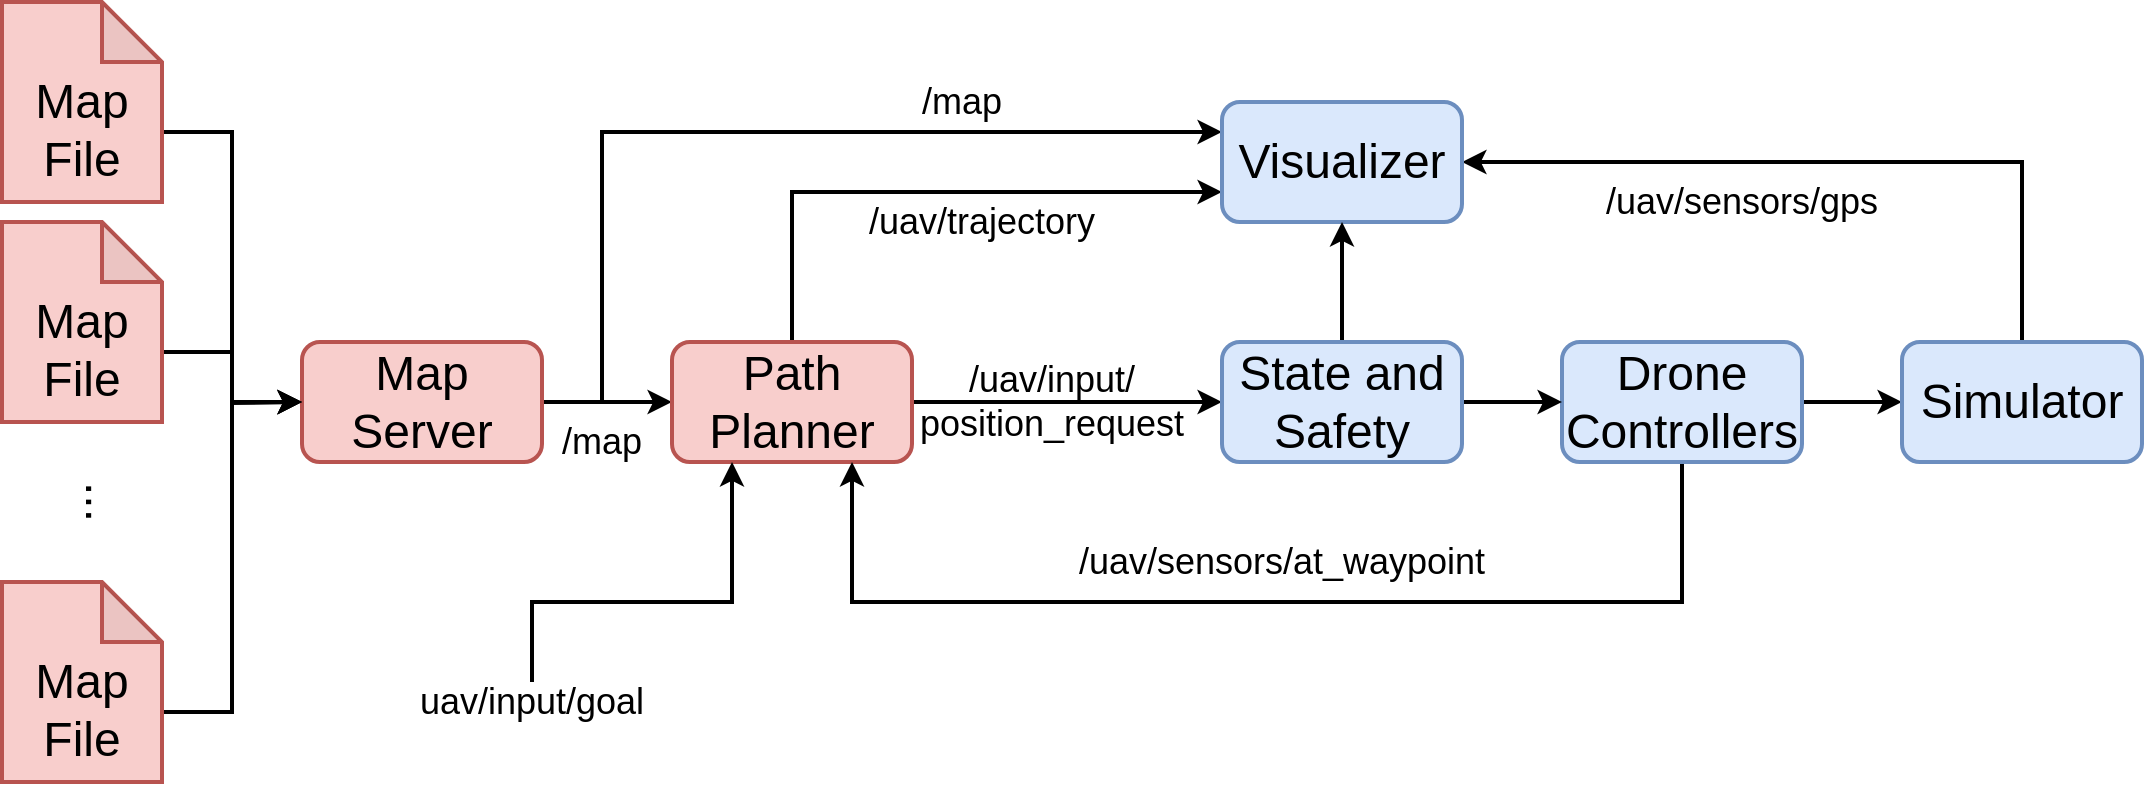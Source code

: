 <mxfile version="14.5.3" type="device"><diagram id="h9qa3DararzkyJMuSZUj" name="Page-1"><mxGraphModel dx="1186" dy="1592" grid="1" gridSize="10" guides="1" tooltips="1" connect="1" arrows="1" fold="1" page="1" pageScale="1" pageWidth="850" pageHeight="1100" math="0" shadow="0"><root><mxCell id="0"/><mxCell id="1" parent="0"/><mxCell id="ettbLvmoY_ZFB4sKWN9D-16" style="edgeStyle=orthogonalEdgeStyle;rounded=0;orthogonalLoop=1;jettySize=auto;html=1;exitX=1;exitY=0.5;exitDx=0;exitDy=0;entryX=0;entryY=0.5;entryDx=0;entryDy=0;fontSize=24;strokeWidth=2;" parent="1" source="ettbLvmoY_ZFB4sKWN9D-3" target="ettbLvmoY_ZFB4sKWN9D-4" edge="1"><mxGeometry relative="1" as="geometry"/></mxCell><mxCell id="VFugurYsYP3qyJezCKtm-12" style="edgeStyle=orthogonalEdgeStyle;rounded=0;orthogonalLoop=1;jettySize=auto;html=1;exitX=1;exitY=0.5;exitDx=0;exitDy=0;entryX=0;entryY=0.25;entryDx=0;entryDy=0;strokeWidth=2;" edge="1" parent="1" source="ettbLvmoY_ZFB4sKWN9D-3" target="ettbLvmoY_ZFB4sKWN9D-7"><mxGeometry relative="1" as="geometry"><Array as="points"><mxPoint x="330" y="670"/><mxPoint x="330" y="535"/></Array></mxGeometry></mxCell><mxCell id="ettbLvmoY_ZFB4sKWN9D-3" value="Map Server" style="rounded=1;whiteSpace=wrap;html=1;fontSize=24;strokeWidth=2;fillColor=#f8cecc;strokeColor=#b85450;" parent="1" vertex="1"><mxGeometry x="180" y="640" width="120" height="60" as="geometry"/></mxCell><mxCell id="ettbLvmoY_ZFB4sKWN9D-17" style="edgeStyle=orthogonalEdgeStyle;rounded=0;orthogonalLoop=1;jettySize=auto;html=1;exitX=1;exitY=0.5;exitDx=0;exitDy=0;entryX=0;entryY=0.5;entryDx=0;entryDy=0;fontSize=24;strokeWidth=2;" parent="1" source="ettbLvmoY_ZFB4sKWN9D-4" target="ettbLvmoY_ZFB4sKWN9D-12" edge="1"><mxGeometry relative="1" as="geometry"/></mxCell><mxCell id="VFugurYsYP3qyJezCKtm-10" style="edgeStyle=orthogonalEdgeStyle;rounded=0;orthogonalLoop=1;jettySize=auto;html=1;exitX=0.5;exitY=0;exitDx=0;exitDy=0;entryX=0;entryY=0.75;entryDx=0;entryDy=0;strokeWidth=2;" edge="1" parent="1" source="ettbLvmoY_ZFB4sKWN9D-4" target="ettbLvmoY_ZFB4sKWN9D-7"><mxGeometry relative="1" as="geometry"/></mxCell><mxCell id="ettbLvmoY_ZFB4sKWN9D-4" value="Path Planner" style="rounded=1;whiteSpace=wrap;html=1;fontSize=24;strokeWidth=2;fillColor=#f8cecc;strokeColor=#b85450;" parent="1" vertex="1"><mxGeometry x="365" y="640" width="120" height="60" as="geometry"/></mxCell><mxCell id="ettbLvmoY_ZFB4sKWN9D-19" style="edgeStyle=orthogonalEdgeStyle;rounded=0;orthogonalLoop=1;jettySize=auto;html=1;exitX=1;exitY=0.5;exitDx=0;exitDy=0;entryX=0;entryY=0.5;entryDx=0;entryDy=0;fontSize=24;strokeWidth=2;" parent="1" source="ettbLvmoY_ZFB4sKWN9D-5" target="ettbLvmoY_ZFB4sKWN9D-6" edge="1"><mxGeometry relative="1" as="geometry"/></mxCell><mxCell id="VFugurYsYP3qyJezCKtm-7" style="edgeStyle=orthogonalEdgeStyle;rounded=0;orthogonalLoop=1;jettySize=auto;html=1;exitX=0.5;exitY=1;exitDx=0;exitDy=0;entryX=0.75;entryY=1;entryDx=0;entryDy=0;strokeWidth=2;" edge="1" parent="1" source="ettbLvmoY_ZFB4sKWN9D-5" target="ettbLvmoY_ZFB4sKWN9D-4"><mxGeometry relative="1" as="geometry"><Array as="points"><mxPoint x="870" y="770"/><mxPoint x="455" y="770"/></Array></mxGeometry></mxCell><mxCell id="ettbLvmoY_ZFB4sKWN9D-5" value="Drone Controllers" style="rounded=1;whiteSpace=wrap;html=1;fontSize=24;strokeWidth=2;fillColor=#dae8fc;strokeColor=#6c8ebf;" parent="1" vertex="1"><mxGeometry x="810" y="640" width="120" height="60" as="geometry"/></mxCell><mxCell id="ettbLvmoY_ZFB4sKWN9D-20" style="edgeStyle=orthogonalEdgeStyle;rounded=0;orthogonalLoop=1;jettySize=auto;html=1;exitX=0.5;exitY=0;exitDx=0;exitDy=0;entryX=1;entryY=0.5;entryDx=0;entryDy=0;fontSize=24;strokeWidth=2;" parent="1" source="ettbLvmoY_ZFB4sKWN9D-6" target="ettbLvmoY_ZFB4sKWN9D-7" edge="1"><mxGeometry relative="1" as="geometry"/></mxCell><mxCell id="ettbLvmoY_ZFB4sKWN9D-6" value="Simulator" style="rounded=1;whiteSpace=wrap;html=1;fontSize=24;strokeWidth=2;fillColor=#dae8fc;strokeColor=#6c8ebf;" parent="1" vertex="1"><mxGeometry x="980" y="640" width="120" height="60" as="geometry"/></mxCell><mxCell id="ettbLvmoY_ZFB4sKWN9D-7" value="Visualizer" style="rounded=1;whiteSpace=wrap;html=1;fontSize=24;strokeWidth=2;fillColor=#dae8fc;strokeColor=#6c8ebf;" parent="1" vertex="1"><mxGeometry x="640" y="520" width="120" height="60" as="geometry"/></mxCell><mxCell id="ettbLvmoY_ZFB4sKWN9D-13" style="edgeStyle=orthogonalEdgeStyle;rounded=0;orthogonalLoop=1;jettySize=auto;html=1;exitX=0;exitY=0;exitDx=80;exitDy=65;exitPerimeter=0;entryX=0;entryY=0.5;entryDx=0;entryDy=0;fontSize=24;strokeWidth=2;" parent="1" source="ettbLvmoY_ZFB4sKWN9D-8" target="ettbLvmoY_ZFB4sKWN9D-3" edge="1"><mxGeometry relative="1" as="geometry"/></mxCell><mxCell id="ettbLvmoY_ZFB4sKWN9D-8" value="&lt;br style=&quot;font-size: 24px;&quot;&gt;Map&lt;br style=&quot;font-size: 24px;&quot;&gt;File" style="shape=note;whiteSpace=wrap;html=1;backgroundOutline=1;darkOpacity=0.05;fontSize=24;strokeWidth=2;fillColor=#f8cecc;strokeColor=#b85450;" parent="1" vertex="1"><mxGeometry x="30" y="470" width="80" height="100" as="geometry"/></mxCell><mxCell id="ettbLvmoY_ZFB4sKWN9D-14" style="edgeStyle=orthogonalEdgeStyle;rounded=0;orthogonalLoop=1;jettySize=auto;html=1;exitX=0;exitY=0;exitDx=80;exitDy=65;exitPerimeter=0;fontSize=24;strokeWidth=2;" parent="1" source="ettbLvmoY_ZFB4sKWN9D-9" edge="1"><mxGeometry relative="1" as="geometry"><mxPoint x="180" y="670" as="targetPoint"/></mxGeometry></mxCell><mxCell id="ettbLvmoY_ZFB4sKWN9D-9" value="&lt;br style=&quot;font-size: 24px;&quot;&gt;Map&lt;br style=&quot;font-size: 24px;&quot;&gt;File" style="shape=note;whiteSpace=wrap;html=1;backgroundOutline=1;darkOpacity=0.05;fontSize=24;strokeWidth=2;fillColor=#f8cecc;strokeColor=#b85450;" parent="1" vertex="1"><mxGeometry x="30" y="580" width="80" height="100" as="geometry"/></mxCell><mxCell id="ettbLvmoY_ZFB4sKWN9D-15" style="edgeStyle=orthogonalEdgeStyle;rounded=0;orthogonalLoop=1;jettySize=auto;html=1;exitX=0;exitY=0;exitDx=80;exitDy=65;exitPerimeter=0;entryX=0;entryY=0.5;entryDx=0;entryDy=0;fontSize=24;strokeWidth=2;" parent="1" source="ettbLvmoY_ZFB4sKWN9D-10" target="ettbLvmoY_ZFB4sKWN9D-3" edge="1"><mxGeometry relative="1" as="geometry"/></mxCell><mxCell id="ettbLvmoY_ZFB4sKWN9D-10" value="&lt;br style=&quot;font-size: 24px;&quot;&gt;Map&lt;br style=&quot;font-size: 24px;&quot;&gt;File" style="shape=note;whiteSpace=wrap;html=1;backgroundOutline=1;darkOpacity=0.05;fontSize=24;strokeWidth=2;fillColor=#f8cecc;strokeColor=#b85450;" parent="1" vertex="1"><mxGeometry x="30" y="760" width="80" height="100" as="geometry"/></mxCell><mxCell id="ettbLvmoY_ZFB4sKWN9D-11" value="..." style="text;html=1;strokeColor=none;fillColor=none;align=center;verticalAlign=middle;whiteSpace=wrap;rounded=0;fontSize=24;rotation=90;strokeWidth=2;" parent="1" vertex="1"><mxGeometry x="60" y="710" width="40" height="20" as="geometry"/></mxCell><mxCell id="ettbLvmoY_ZFB4sKWN9D-18" style="edgeStyle=orthogonalEdgeStyle;rounded=0;orthogonalLoop=1;jettySize=auto;html=1;exitX=1;exitY=0.5;exitDx=0;exitDy=0;entryX=0;entryY=0.5;entryDx=0;entryDy=0;fontSize=24;strokeWidth=2;" parent="1" source="ettbLvmoY_ZFB4sKWN9D-12" target="ettbLvmoY_ZFB4sKWN9D-5" edge="1"><mxGeometry relative="1" as="geometry"/></mxCell><mxCell id="ettbLvmoY_ZFB4sKWN9D-21" style="edgeStyle=orthogonalEdgeStyle;rounded=0;orthogonalLoop=1;jettySize=auto;html=1;exitX=0.5;exitY=0;exitDx=0;exitDy=0;entryX=0.5;entryY=1;entryDx=0;entryDy=0;fontSize=24;strokeWidth=2;" parent="1" source="ettbLvmoY_ZFB4sKWN9D-12" target="ettbLvmoY_ZFB4sKWN9D-7" edge="1"><mxGeometry relative="1" as="geometry"/></mxCell><mxCell id="ettbLvmoY_ZFB4sKWN9D-12" value="State and Safety" style="rounded=1;whiteSpace=wrap;html=1;fontSize=24;strokeWidth=2;fillColor=#dae8fc;strokeColor=#6c8ebf;" parent="1" vertex="1"><mxGeometry x="640" y="640" width="120" height="60" as="geometry"/></mxCell><mxCell id="ettbLvmoY_ZFB4sKWN9D-23" value="/map" style="text;html=1;strokeColor=none;fillColor=none;align=center;verticalAlign=middle;whiteSpace=wrap;rounded=0;fontSize=18;strokeWidth=2;" parent="1" vertex="1"><mxGeometry x="310" y="680" width="40" height="20" as="geometry"/></mxCell><mxCell id="ettbLvmoY_ZFB4sKWN9D-24" value="/uav/sensors/at_waypoint" style="text;html=1;strokeColor=none;fillColor=none;align=center;verticalAlign=middle;whiteSpace=wrap;rounded=0;fontSize=18;strokeWidth=2;" parent="1" vertex="1"><mxGeometry x="540" y="740" width="260" height="20" as="geometry"/></mxCell><mxCell id="ettbLvmoY_ZFB4sKWN9D-25" value="/uav/input/&lt;br&gt;position_request" style="text;html=1;strokeColor=none;fillColor=none;align=center;verticalAlign=middle;whiteSpace=wrap;rounded=0;fontSize=18;strokeWidth=2;" parent="1" vertex="1"><mxGeometry x="490" y="655" width="130" height="30" as="geometry"/></mxCell><mxCell id="VFugurYsYP3qyJezCKtm-6" style="edgeStyle=orthogonalEdgeStyle;rounded=0;orthogonalLoop=1;jettySize=auto;html=1;exitX=0.5;exitY=0;exitDx=0;exitDy=0;entryX=0.25;entryY=1;entryDx=0;entryDy=0;strokeWidth=2;" edge="1" parent="1" source="ettbLvmoY_ZFB4sKWN9D-34" target="ettbLvmoY_ZFB4sKWN9D-4"><mxGeometry relative="1" as="geometry"><Array as="points"><mxPoint x="295" y="770"/><mxPoint x="395" y="770"/></Array></mxGeometry></mxCell><mxCell id="ettbLvmoY_ZFB4sKWN9D-34" value="uav/input/goal" style="text;html=1;strokeColor=none;fillColor=none;align=center;verticalAlign=middle;whiteSpace=wrap;rounded=0;fontSize=18;strokeWidth=2;" parent="1" vertex="1"><mxGeometry x="225" y="810" width="140" height="20" as="geometry"/></mxCell><mxCell id="VFugurYsYP3qyJezCKtm-3" value="/uav/trajectory" style="text;html=1;strokeColor=none;fillColor=none;align=center;verticalAlign=middle;whiteSpace=wrap;rounded=0;fontSize=18;strokeWidth=2;" vertex="1" parent="1"><mxGeometry x="450" y="570" width="140" height="20" as="geometry"/></mxCell><mxCell id="VFugurYsYP3qyJezCKtm-4" value="/uav/sensors/gps" style="text;html=1;strokeColor=none;fillColor=none;align=center;verticalAlign=middle;whiteSpace=wrap;rounded=0;fontSize=18;strokeWidth=2;" vertex="1" parent="1"><mxGeometry x="770" y="560" width="260" height="20" as="geometry"/></mxCell><mxCell id="VFugurYsYP3qyJezCKtm-13" value="/map" style="text;html=1;strokeColor=none;fillColor=none;align=center;verticalAlign=middle;whiteSpace=wrap;rounded=0;fontSize=18;strokeWidth=2;" vertex="1" parent="1"><mxGeometry x="490" y="510" width="40" height="20" as="geometry"/></mxCell></root></mxGraphModel></diagram></mxfile>